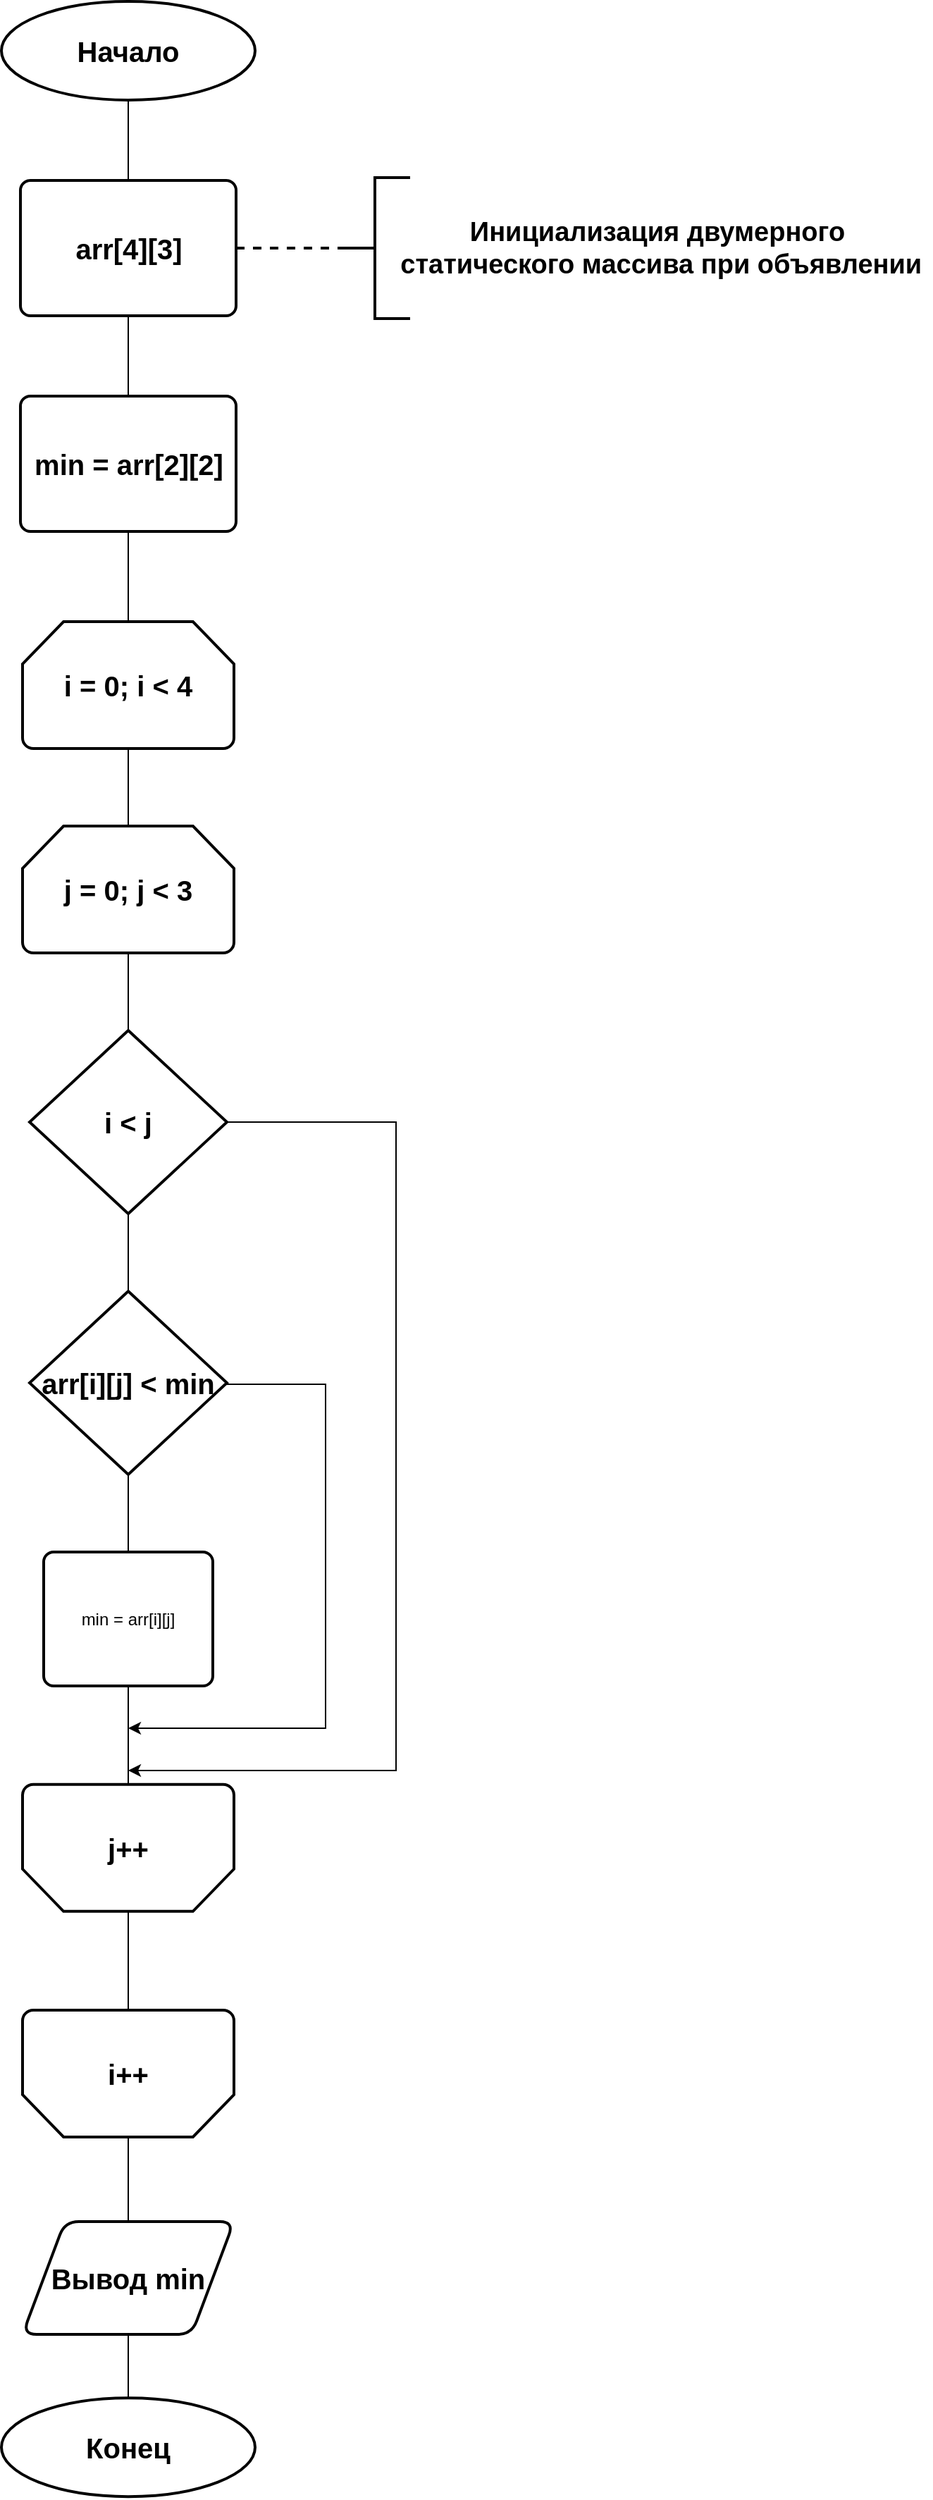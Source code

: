 <mxfile version="11.3.0" type="device" pages="1"><diagram id="q9VytlwPEEc7OxW1yUgN" name="Page-1"><mxGraphModel dx="1885" dy="2339" grid="1" gridSize="10" guides="1" tooltips="1" connect="1" arrows="1" fold="1" page="1" pageScale="1" pageWidth="827" pageHeight="1169" math="0" shadow="0"><root><mxCell id="0"/><mxCell id="1" parent="0"/><mxCell id="NHDyk2Y-xUQFq_XJrtHC-2" style="edgeStyle=orthogonalEdgeStyle;rounded=0;orthogonalLoop=1;jettySize=auto;html=1;exitX=0.5;exitY=1;exitDx=0;exitDy=0;exitPerimeter=0;entryX=0.5;entryY=0;entryDx=0;entryDy=0;endArrow=none;endFill=0;" edge="1" parent="1" source="qnNAlYsw-fVPI9pCW7Ox-1" target="NHDyk2Y-xUQFq_XJrtHC-1"><mxGeometry relative="1" as="geometry"/></mxCell><mxCell id="qnNAlYsw-fVPI9pCW7Ox-1" value="&lt;font style=&quot;font-size: 20px&quot;&gt;&lt;b&gt;Начало&lt;/b&gt;&lt;/font&gt;" style="strokeWidth=2;html=1;shape=mxgraph.flowchart.start_1;whiteSpace=wrap;" parent="1" vertex="1"><mxGeometry x="300" y="-140" width="180" height="70" as="geometry"/></mxCell><mxCell id="qnNAlYsw-fVPI9pCW7Ox-8" style="edgeStyle=orthogonalEdgeStyle;rounded=0;orthogonalLoop=1;jettySize=auto;html=1;exitX=0.5;exitY=1;exitDx=0;exitDy=0;exitPerimeter=0;entryX=0.5;entryY=0;entryDx=0;entryDy=0;entryPerimeter=0;endArrow=none;endFill=0;" parent="1" source="qnNAlYsw-fVPI9pCW7Ox-2" target="qnNAlYsw-fVPI9pCW7Ox-6" edge="1"><mxGeometry relative="1" as="geometry"/></mxCell><mxCell id="qnNAlYsw-fVPI9pCW7Ox-2" value="&lt;b&gt;&lt;font style=&quot;font-size: 20px&quot;&gt;i = 0; i &amp;lt; 4&lt;/font&gt;&lt;/b&gt;" style="strokeWidth=2;html=1;shape=mxgraph.flowchart.loop_limit;whiteSpace=wrap;" parent="1" vertex="1"><mxGeometry x="315" y="300" width="150" height="90" as="geometry"/></mxCell><mxCell id="KPpwvmo8a3CGhQjLSq6K-3" style="edgeStyle=orthogonalEdgeStyle;rounded=0;orthogonalLoop=1;jettySize=auto;html=1;exitX=0.5;exitY=0;exitDx=0;exitDy=0;exitPerimeter=0;entryX=0.5;entryY=0;entryDx=0;entryDy=0;endArrow=none;endFill=0;" parent="1" source="qnNAlYsw-fVPI9pCW7Ox-4" target="KPpwvmo8a3CGhQjLSq6K-2" edge="1"><mxGeometry relative="1" as="geometry"/></mxCell><mxCell id="qnNAlYsw-fVPI9pCW7Ox-4" value="&lt;b&gt;&lt;font style=&quot;font-size: 20px&quot;&gt;i++&lt;/font&gt;&lt;/b&gt;" style="strokeWidth=2;html=1;shape=mxgraph.flowchart.loop_limit;whiteSpace=wrap;direction=west;" parent="1" vertex="1"><mxGeometry x="315" y="1285" width="150" height="90" as="geometry"/></mxCell><mxCell id="qnNAlYsw-fVPI9pCW7Ox-16" style="edgeStyle=orthogonalEdgeStyle;rounded=0;orthogonalLoop=1;jettySize=auto;html=1;exitX=0.5;exitY=0;exitDx=0;exitDy=0;exitPerimeter=0;entryX=0.5;entryY=1;entryDx=0;entryDy=0;entryPerimeter=0;endArrow=none;endFill=0;" parent="1" source="qnNAlYsw-fVPI9pCW7Ox-5" target="qnNAlYsw-fVPI9pCW7Ox-4" edge="1"><mxGeometry relative="1" as="geometry"/></mxCell><mxCell id="qnNAlYsw-fVPI9pCW7Ox-5" value="&lt;b&gt;&lt;font style=&quot;font-size: 20px&quot;&gt;j++&lt;/font&gt;&lt;/b&gt;" style="strokeWidth=2;html=1;shape=mxgraph.flowchart.loop_limit;whiteSpace=wrap;direction=west;" parent="1" vertex="1"><mxGeometry x="315" y="1124.889" width="150" height="90" as="geometry"/></mxCell><mxCell id="qnNAlYsw-fVPI9pCW7Ox-10" style="edgeStyle=orthogonalEdgeStyle;rounded=0;orthogonalLoop=1;jettySize=auto;html=1;exitX=0.5;exitY=1;exitDx=0;exitDy=0;exitPerimeter=0;entryX=0.5;entryY=0;entryDx=0;entryDy=0;entryPerimeter=0;endArrow=none;endFill=0;" parent="1" source="qnNAlYsw-fVPI9pCW7Ox-6" target="qnNAlYsw-fVPI9pCW7Ox-9" edge="1"><mxGeometry relative="1" as="geometry"/></mxCell><mxCell id="qnNAlYsw-fVPI9pCW7Ox-6" value="&lt;b&gt;&lt;font style=&quot;font-size: 20px&quot;&gt;j = 0; j &amp;lt; 3&lt;/font&gt;&lt;/b&gt;" style="strokeWidth=2;html=1;shape=mxgraph.flowchart.loop_limit;whiteSpace=wrap;" parent="1" vertex="1"><mxGeometry x="315" y="445" width="150" height="90" as="geometry"/></mxCell><mxCell id="qnNAlYsw-fVPI9pCW7Ox-12" style="edgeStyle=orthogonalEdgeStyle;rounded=0;orthogonalLoop=1;jettySize=auto;html=1;exitX=0.5;exitY=1;exitDx=0;exitDy=0;exitPerimeter=0;entryX=0.5;entryY=0;entryDx=0;entryDy=0;entryPerimeter=0;endArrow=none;endFill=0;" parent="1" source="qnNAlYsw-fVPI9pCW7Ox-9" target="qnNAlYsw-fVPI9pCW7Ox-11" edge="1"><mxGeometry relative="1" as="geometry"/></mxCell><mxCell id="qnNAlYsw-fVPI9pCW7Ox-19" style="edgeStyle=orthogonalEdgeStyle;rounded=0;orthogonalLoop=1;jettySize=auto;html=1;exitX=1;exitY=0.5;exitDx=0;exitDy=0;exitPerimeter=0;endArrow=classic;endFill=1;" parent="1" source="qnNAlYsw-fVPI9pCW7Ox-9" edge="1"><mxGeometry relative="1" as="geometry"><mxPoint x="390" y="1115" as="targetPoint"/><Array as="points"><mxPoint x="580" y="655"/><mxPoint x="580" y="1115"/></Array></mxGeometry></mxCell><mxCell id="qnNAlYsw-fVPI9pCW7Ox-9" value="&lt;b&gt;&lt;font style=&quot;font-size: 20px&quot;&gt;i &amp;lt; j&lt;/font&gt;&lt;/b&gt;" style="strokeWidth=2;html=1;shape=mxgraph.flowchart.decision;whiteSpace=wrap;" parent="1" vertex="1"><mxGeometry x="320" y="590" width="140" height="130" as="geometry"/></mxCell><mxCell id="qnNAlYsw-fVPI9pCW7Ox-14" style="edgeStyle=orthogonalEdgeStyle;rounded=0;orthogonalLoop=1;jettySize=auto;html=1;exitX=0.5;exitY=1;exitDx=0;exitDy=0;exitPerimeter=0;entryX=0.5;entryY=0;entryDx=0;entryDy=0;endArrow=none;endFill=0;" parent="1" source="qnNAlYsw-fVPI9pCW7Ox-11" target="qnNAlYsw-fVPI9pCW7Ox-13" edge="1"><mxGeometry relative="1" as="geometry"/></mxCell><mxCell id="qnNAlYsw-fVPI9pCW7Ox-17" style="edgeStyle=orthogonalEdgeStyle;rounded=0;orthogonalLoop=1;jettySize=auto;html=1;exitX=1;exitY=0.5;exitDx=0;exitDy=0;exitPerimeter=0;endArrow=classic;endFill=1;" parent="1" source="qnNAlYsw-fVPI9pCW7Ox-11" edge="1"><mxGeometry relative="1" as="geometry"><mxPoint x="390" y="1085" as="targetPoint"/><Array as="points"><mxPoint x="530" y="841"/><mxPoint x="530" y="1085"/><mxPoint x="390" y="1085"/></Array></mxGeometry></mxCell><mxCell id="qnNAlYsw-fVPI9pCW7Ox-11" value="&lt;span style=&quot;font-size: 20px&quot;&gt;&lt;b&gt;arr[i][j] &amp;lt; min&lt;/b&gt;&lt;/span&gt;" style="strokeWidth=2;html=1;shape=mxgraph.flowchart.decision;whiteSpace=wrap;" parent="1" vertex="1"><mxGeometry x="320" y="775" width="140" height="130" as="geometry"/></mxCell><mxCell id="qnNAlYsw-fVPI9pCW7Ox-15" style="edgeStyle=orthogonalEdgeStyle;rounded=0;orthogonalLoop=1;jettySize=auto;html=1;exitX=0.5;exitY=1;exitDx=0;exitDy=0;entryX=0.5;entryY=1;entryDx=0;entryDy=0;entryPerimeter=0;endArrow=none;endFill=0;" parent="1" source="qnNAlYsw-fVPI9pCW7Ox-13" target="qnNAlYsw-fVPI9pCW7Ox-5" edge="1"><mxGeometry relative="1" as="geometry"/></mxCell><mxCell id="qnNAlYsw-fVPI9pCW7Ox-13" value="min = arr[i][j]" style="rounded=1;whiteSpace=wrap;html=1;absoluteArcSize=1;arcSize=14;strokeWidth=2;" parent="1" vertex="1"><mxGeometry x="330" y="960" width="120" height="95" as="geometry"/></mxCell><mxCell id="qnNAlYsw-fVPI9pCW7Ox-20" value="&lt;span style=&quot;font-size: 20px&quot;&gt;&lt;b&gt;Конец&lt;/b&gt;&lt;/span&gt;" style="strokeWidth=2;html=1;shape=mxgraph.flowchart.start_1;whiteSpace=wrap;" parent="1" vertex="1"><mxGeometry x="300" y="1560.071" width="180" height="70" as="geometry"/></mxCell><mxCell id="gqvzO88vXXakaBsHd269-4" style="edgeStyle=orthogonalEdgeStyle;rounded=0;orthogonalLoop=1;jettySize=auto;html=1;exitX=0.5;exitY=1;exitDx=0;exitDy=0;endArrow=none;endFill=0;" parent="1" source="KPpwvmo8a3CGhQjLSq6K-2" target="qnNAlYsw-fVPI9pCW7Ox-20" edge="1"><mxGeometry relative="1" as="geometry"/></mxCell><mxCell id="KPpwvmo8a3CGhQjLSq6K-2" value="&lt;span style=&quot;font-size: 20px&quot;&gt;&lt;b&gt;Вывод min&lt;/b&gt;&lt;/span&gt;" style="shape=parallelogram;perimeter=parallelogramPerimeter;whiteSpace=wrap;html=1;strokeWidth=2;gradientColor=none;rounded=1;comic=0;shadow=0;" parent="1" vertex="1"><mxGeometry x="315" y="1435" width="150" height="80" as="geometry"/></mxCell><mxCell id="gqvzO88vXXakaBsHd269-3" style="edgeStyle=orthogonalEdgeStyle;rounded=0;orthogonalLoop=1;jettySize=auto;html=1;exitX=0.5;exitY=1;exitDx=0;exitDy=0;entryX=0.5;entryY=0;entryDx=0;entryDy=0;entryPerimeter=0;endArrow=none;endFill=0;" parent="1" source="gqvzO88vXXakaBsHd269-1" target="qnNAlYsw-fVPI9pCW7Ox-2" edge="1"><mxGeometry relative="1" as="geometry"/></mxCell><mxCell id="gqvzO88vXXakaBsHd269-1" value="&lt;b&gt;&lt;font style=&quot;font-size: 20px&quot;&gt;min = arr[2][2]&lt;/font&gt;&lt;/b&gt;" style="rounded=1;whiteSpace=wrap;html=1;absoluteArcSize=1;arcSize=14;strokeWidth=2;" parent="1" vertex="1"><mxGeometry x="313.5" y="140" width="153" height="96" as="geometry"/></mxCell><mxCell id="NHDyk2Y-xUQFq_XJrtHC-3" style="edgeStyle=orthogonalEdgeStyle;rounded=0;orthogonalLoop=1;jettySize=auto;html=1;exitX=0.5;exitY=1;exitDx=0;exitDy=0;entryX=0.5;entryY=0;entryDx=0;entryDy=0;endArrow=none;endFill=0;" edge="1" parent="1" source="NHDyk2Y-xUQFq_XJrtHC-1" target="gqvzO88vXXakaBsHd269-1"><mxGeometry relative="1" as="geometry"/></mxCell><mxCell id="NHDyk2Y-xUQFq_XJrtHC-5" style="edgeStyle=orthogonalEdgeStyle;rounded=0;orthogonalLoop=1;jettySize=auto;html=1;exitX=1;exitY=0.5;exitDx=0;exitDy=0;entryX=0;entryY=0.5;entryDx=0;entryDy=0;entryPerimeter=0;endArrow=none;endFill=0;dashed=1;strokeWidth=2;" edge="1" parent="1" source="NHDyk2Y-xUQFq_XJrtHC-1" target="NHDyk2Y-xUQFq_XJrtHC-4"><mxGeometry relative="1" as="geometry"/></mxCell><mxCell id="NHDyk2Y-xUQFq_XJrtHC-1" value="&lt;span style=&quot;font-size: 20px&quot;&gt;&lt;b&gt;arr[4][3]&lt;/b&gt;&lt;/span&gt;" style="rounded=1;whiteSpace=wrap;html=1;absoluteArcSize=1;arcSize=14;strokeWidth=2;" vertex="1" parent="1"><mxGeometry x="313.5" y="-13" width="153" height="96" as="geometry"/></mxCell><mxCell id="NHDyk2Y-xUQFq_XJrtHC-4" value="" style="strokeWidth=2;html=1;shape=mxgraph.flowchart.annotation_2;align=left;pointerEvents=1" vertex="1" parent="1"><mxGeometry x="540" y="-15" width="50" height="100" as="geometry"/></mxCell><mxCell id="NHDyk2Y-xUQFq_XJrtHC-6" value="&lt;b&gt;&lt;font style=&quot;font-size: 19px&quot;&gt;Инициализация двумерного&lt;br&gt;&amp;nbsp;статического массива при объявлении&lt;/font&gt;&lt;/b&gt;" style="text;html=1;resizable=0;points=[];autosize=1;align=center;verticalAlign=top;spacingTop=-4;" vertex="1" parent="1"><mxGeometry x="570" y="10" width="390" height="30" as="geometry"/></mxCell></root></mxGraphModel></diagram></mxfile>